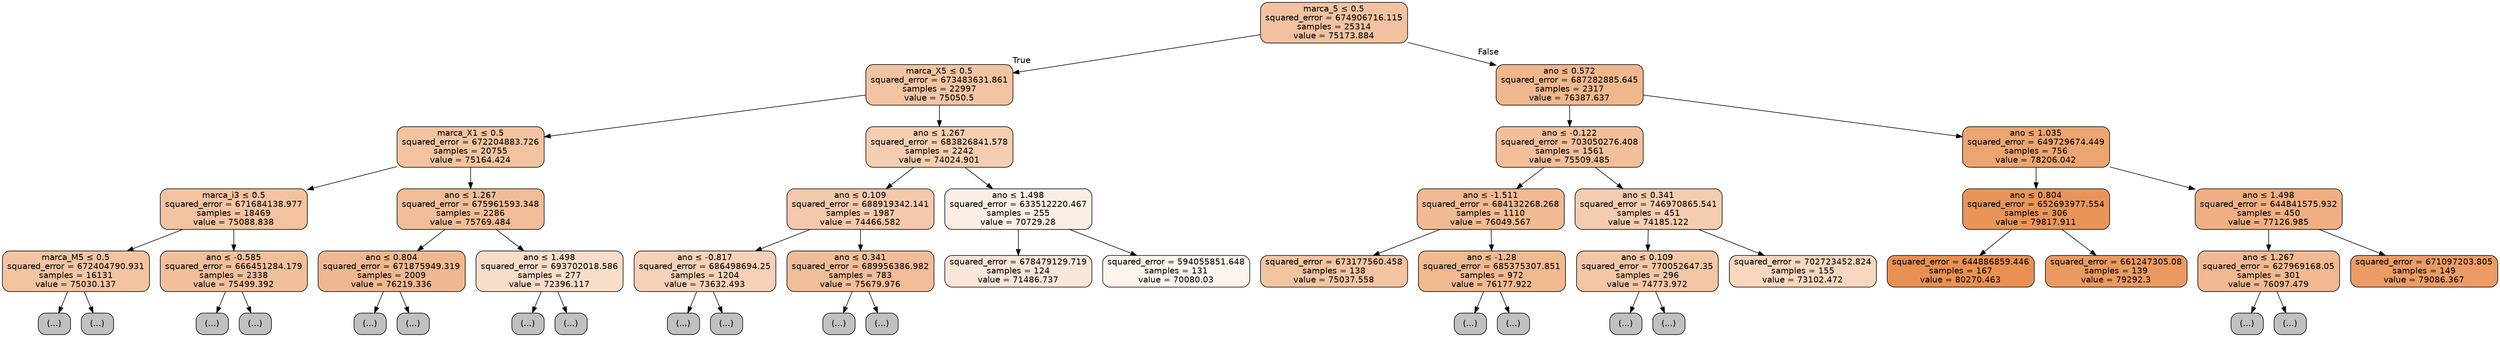 digraph Tree {
node [shape=box, style="filled, rounded", color="black", fontname="helvetica"] ;
edge [fontname="helvetica"] ;
0 [label=<marca_5 &le; 0.5<br/>squared_error = 674906716.115<br/>samples = 25314<br/>value = 75173.884>, fillcolor="#f2c2a0"] ;
1 [label=<marca_X5 &le; 0.5<br/>squared_error = 673483631.861<br/>samples = 22997<br/>value = 75050.5>, fillcolor="#f3c4a2"] ;
0 -> 1 [labeldistance=2.5, labelangle=45, headlabel="True"] ;
2 [label=<marca_X1 &le; 0.5<br/>squared_error = 672204883.726<br/>samples = 20755<br/>value = 75164.424>, fillcolor="#f3c3a0"] ;
1 -> 2 ;
3 [label=<marca_i3 &le; 0.5<br/>squared_error = 671684138.977<br/>samples = 18469<br/>value = 75088.838>, fillcolor="#f3c3a1"] ;
2 -> 3 ;
4 [label=<marca_M5 &le; 0.5<br/>squared_error = 672404790.931<br/>samples = 16131<br/>value = 75030.137>, fillcolor="#f3c4a2"] ;
3 -> 4 ;
5 [label="(...)", fillcolor="#C0C0C0"] ;
4 -> 5 ;
184 [label="(...)", fillcolor="#C0C0C0"] ;
4 -> 184 ;
213 [label=<ano &le; -0.585<br/>squared_error = 666451284.179<br/>samples = 2338<br/>value = 75499.392>, fillcolor="#f2bf9b"] ;
3 -> 213 ;
214 [label="(...)", fillcolor="#C0C0C0"] ;
213 -> 214 ;
223 [label="(...)", fillcolor="#C0C0C0"] ;
213 -> 223 ;
242 [label=<ano &le; 1.267<br/>squared_error = 675961593.348<br/>samples = 2286<br/>value = 75769.484>, fillcolor="#f1bd97"] ;
2 -> 242 ;
243 [label=<ano &le; 0.804<br/>squared_error = 671875949.319<br/>samples = 2009<br/>value = 76219.336>, fillcolor="#f0b890"] ;
242 -> 243 ;
244 [label="(...)", fillcolor="#C0C0C0"] ;
243 -> 244 ;
265 [label="(...)", fillcolor="#C0C0C0"] ;
243 -> 265 ;
268 [label=<ano &le; 1.498<br/>squared_error = 693702018.586<br/>samples = 277<br/>value = 72396.117>, fillcolor="#f8ddca"] ;
242 -> 268 ;
269 [label="(...)", fillcolor="#C0C0C0"] ;
268 -> 269 ;
270 [label="(...)", fillcolor="#C0C0C0"] ;
268 -> 270 ;
271 [label=<ano &le; 1.267<br/>squared_error = 683826841.578<br/>samples = 2242<br/>value = 74024.901>, fillcolor="#f5ceb1"] ;
1 -> 271 ;
272 [label=<ano &le; 0.109<br/>squared_error = 688919342.141<br/>samples = 1987<br/>value = 74466.582>, fillcolor="#f4c9ab"] ;
271 -> 272 ;
273 [label=<ano &le; -0.817<br/>squared_error = 686498694.25<br/>samples = 1204<br/>value = 73632.493>, fillcolor="#f6d1b7"] ;
272 -> 273 ;
274 [label="(...)", fillcolor="#C0C0C0"] ;
273 -> 274 ;
281 [label="(...)", fillcolor="#C0C0C0"] ;
273 -> 281 ;
288 [label=<ano &le; 0.341<br/>squared_error = 689956386.982<br/>samples = 783<br/>value = 75679.976>, fillcolor="#f1bd98"] ;
272 -> 288 ;
289 [label="(...)", fillcolor="#C0C0C0"] ;
288 -> 289 ;
290 [label="(...)", fillcolor="#C0C0C0"] ;
288 -> 290 ;
297 [label=<ano &le; 1.498<br/>squared_error = 633512220.467<br/>samples = 255<br/>value = 70729.28>, fillcolor="#fbeee4"] ;
271 -> 297 ;
298 [label=<squared_error = 678479129.719<br/>samples = 124<br/>value = 71486.737>, fillcolor="#fae6d8"] ;
297 -> 298 ;
299 [label=<squared_error = 594055851.648<br/>samples = 131<br/>value = 70080.03>, fillcolor="#fdf4ee"] ;
297 -> 299 ;
300 [label=<ano &le; 0.572<br/>squared_error = 687282885.645<br/>samples = 2317<br/>value = 76387.637>, fillcolor="#f0b78d"] ;
0 -> 300 [labeldistance=2.5, labelangle=-45, headlabel="False"] ;
301 [label=<ano &le; -0.122<br/>squared_error = 703050276.408<br/>samples = 1561<br/>value = 75509.485>, fillcolor="#f2bf9b"] ;
300 -> 301 ;
302 [label=<ano &le; -1.511<br/>squared_error = 684132268.268<br/>samples = 1110<br/>value = 76049.567>, fillcolor="#f1ba92"] ;
301 -> 302 ;
303 [label=<squared_error = 673177560.458<br/>samples = 138<br/>value = 75037.558>, fillcolor="#f3c4a2"] ;
302 -> 303 ;
304 [label=<ano &le; -1.28<br/>squared_error = 685375307.851<br/>samples = 972<br/>value = 76177.922>, fillcolor="#f0b990"] ;
302 -> 304 ;
305 [label="(...)", fillcolor="#C0C0C0"] ;
304 -> 305 ;
306 [label="(...)", fillcolor="#C0C0C0"] ;
304 -> 306 ;
315 [label=<ano &le; 0.341<br/>squared_error = 746970865.541<br/>samples = 451<br/>value = 74185.122>, fillcolor="#f4ccaf"] ;
301 -> 315 ;
316 [label=<ano &le; 0.109<br/>squared_error = 770052647.35<br/>samples = 296<br/>value = 74773.972>, fillcolor="#f3c6a6"] ;
315 -> 316 ;
317 [label="(...)", fillcolor="#C0C0C0"] ;
316 -> 317 ;
318 [label="(...)", fillcolor="#C0C0C0"] ;
316 -> 318 ;
319 [label=<squared_error = 702723452.824<br/>samples = 155<br/>value = 73102.472>, fillcolor="#f7d7bf"] ;
315 -> 319 ;
320 [label=<ano &le; 1.035<br/>squared_error = 649729674.449<br/>samples = 756<br/>value = 78206.042>, fillcolor="#eca571"] ;
300 -> 320 ;
321 [label=<ano &le; 0.804<br/>squared_error = 652693977.554<br/>samples = 306<br/>value = 79817.911>, fillcolor="#e99559"] ;
320 -> 321 ;
322 [label=<squared_error = 644886859.446<br/>samples = 167<br/>value = 80270.463>, fillcolor="#e89152"] ;
321 -> 322 ;
323 [label=<squared_error = 661247305.08<br/>samples = 139<br/>value = 79292.3>, fillcolor="#ea9a61"] ;
321 -> 323 ;
324 [label=<ano &le; 1.498<br/>squared_error = 644841575.932<br/>samples = 450<br/>value = 77126.985>, fillcolor="#efaf82"] ;
320 -> 324 ;
325 [label=<ano &le; 1.267<br/>squared_error = 627969168.05<br/>samples = 301<br/>value = 76097.479>, fillcolor="#f1b992"] ;
324 -> 325 ;
326 [label="(...)", fillcolor="#C0C0C0"] ;
325 -> 326 ;
327 [label="(...)", fillcolor="#C0C0C0"] ;
325 -> 327 ;
328 [label=<squared_error = 671097203.805<br/>samples = 149<br/>value = 79086.367>, fillcolor="#eb9c64"] ;
324 -> 328 ;
}
